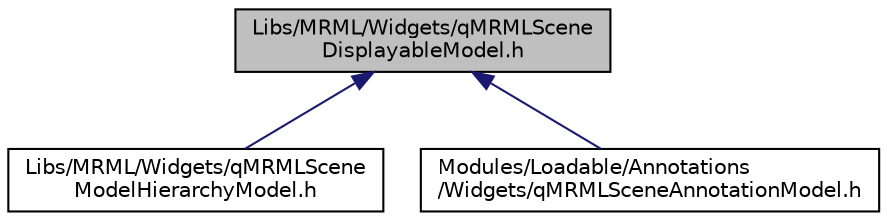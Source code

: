 digraph "Libs/MRML/Widgets/qMRMLSceneDisplayableModel.h"
{
  bgcolor="transparent";
  edge [fontname="Helvetica",fontsize="10",labelfontname="Helvetica",labelfontsize="10"];
  node [fontname="Helvetica",fontsize="10",shape=record];
  Node7 [label="Libs/MRML/Widgets/qMRMLScene\lDisplayableModel.h",height=0.2,width=0.4,color="black", fillcolor="grey75", style="filled", fontcolor="black"];
  Node7 -> Node8 [dir="back",color="midnightblue",fontsize="10",style="solid",fontname="Helvetica"];
  Node8 [label="Libs/MRML/Widgets/qMRMLScene\lModelHierarchyModel.h",height=0.2,width=0.4,color="black",URL="$qMRMLSceneModelHierarchyModel_8h.html"];
  Node7 -> Node9 [dir="back",color="midnightblue",fontsize="10",style="solid",fontname="Helvetica"];
  Node9 [label="Modules/Loadable/Annotations\l/Widgets/qMRMLSceneAnnotationModel.h",height=0.2,width=0.4,color="black",URL="$qMRMLSceneAnnotationModel_8h.html"];
}

